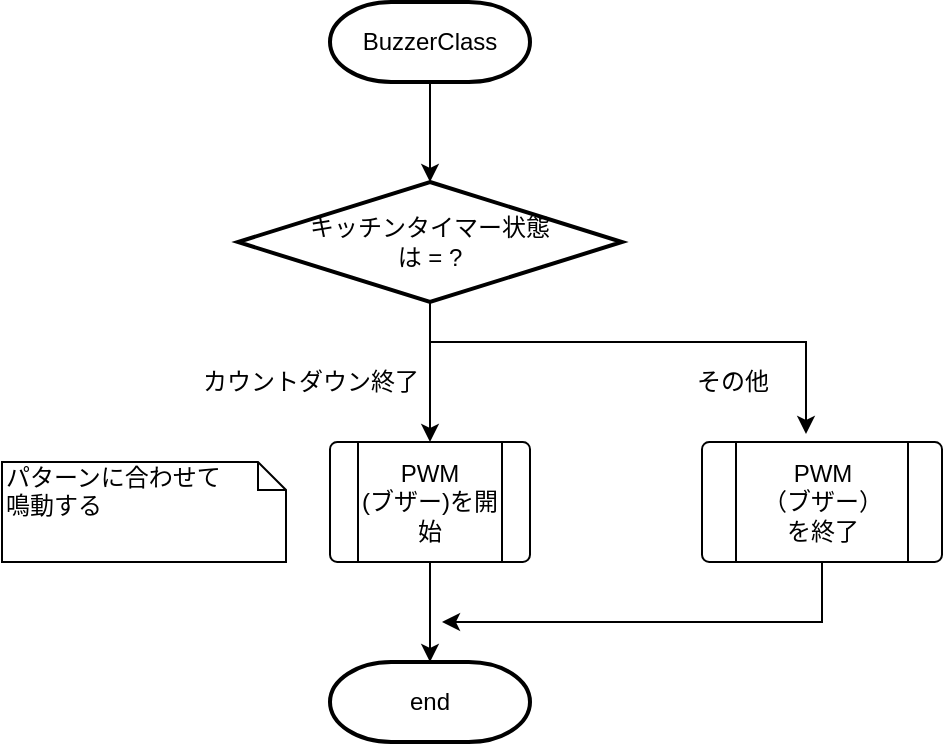 <mxfile version="13.3.9" type="device" pages="2"><diagram id="C5RBs43oDa-KdzZeNtuy" name="BuzzerClass"><mxGraphModel dx="583" dy="678" grid="1" gridSize="10" guides="1" tooltips="1" connect="1" arrows="1" fold="1" page="1" pageScale="1" pageWidth="827" pageHeight="1169" math="0" shadow="0"><root><mxCell id="WIyWlLk6GJQsqaUBKTNV-0"/><mxCell id="WIyWlLk6GJQsqaUBKTNV-1" parent="WIyWlLk6GJQsqaUBKTNV-0"/><mxCell id="_0K1-rtU-OanAJvUgACe-2" value="" style="edgeStyle=orthogonalEdgeStyle;rounded=0;orthogonalLoop=1;jettySize=auto;html=1;" parent="WIyWlLk6GJQsqaUBKTNV-1" source="_0K1-rtU-OanAJvUgACe-0" target="_0K1-rtU-OanAJvUgACe-1" edge="1"><mxGeometry relative="1" as="geometry"/></mxCell><mxCell id="_0K1-rtU-OanAJvUgACe-0" value="BuzzerClass" style="strokeWidth=2;html=1;shape=mxgraph.flowchart.terminator;whiteSpace=wrap;" parent="WIyWlLk6GJQsqaUBKTNV-1" vertex="1"><mxGeometry x="364" y="70" width="100" height="40" as="geometry"/></mxCell><mxCell id="_0K1-rtU-OanAJvUgACe-3" value="" style="edgeStyle=orthogonalEdgeStyle;rounded=0;orthogonalLoop=1;jettySize=auto;html=1;entryX=0.5;entryY=0;entryDx=0;entryDy=0;" parent="WIyWlLk6GJQsqaUBKTNV-1" source="_0K1-rtU-OanAJvUgACe-1" target="_0K1-rtU-OanAJvUgACe-5" edge="1"><mxGeometry relative="1" as="geometry"><mxPoint x="414" y="290" as="targetPoint"/></mxGeometry></mxCell><mxCell id="_0K1-rtU-OanAJvUgACe-9" style="edgeStyle=orthogonalEdgeStyle;rounded=0;orthogonalLoop=1;jettySize=auto;html=1;entryX=0.43;entryY=-0.067;entryDx=0;entryDy=0;entryPerimeter=0;" parent="WIyWlLk6GJQsqaUBKTNV-1" source="_0K1-rtU-OanAJvUgACe-1" target="MCy1KAi-SVNo_1v7zD-N-0" edge="1"><mxGeometry relative="1" as="geometry"><mxPoint x="414" y="370" as="targetPoint"/><Array as="points"><mxPoint x="414" y="240"/><mxPoint x="602" y="240"/><mxPoint x="602" y="286"/></Array></mxGeometry></mxCell><mxCell id="_0K1-rtU-OanAJvUgACe-1" value="キッチンタイマー状態&lt;br&gt;は = ?" style="strokeWidth=2;html=1;shape=mxgraph.flowchart.decision;whiteSpace=wrap;" parent="WIyWlLk6GJQsqaUBKTNV-1" vertex="1"><mxGeometry x="318" y="160" width="192" height="60" as="geometry"/></mxCell><mxCell id="_0K1-rtU-OanAJvUgACe-4" value="カウントダウン終了" style="text;html=1;align=center;verticalAlign=middle;resizable=0;points=[];autosize=1;" parent="WIyWlLk6GJQsqaUBKTNV-1" vertex="1"><mxGeometry x="294" y="250" width="120" height="20" as="geometry"/></mxCell><mxCell id="_0K1-rtU-OanAJvUgACe-8" value="" style="edgeStyle=orthogonalEdgeStyle;rounded=0;orthogonalLoop=1;jettySize=auto;html=1;" parent="WIyWlLk6GJQsqaUBKTNV-1" source="_0K1-rtU-OanAJvUgACe-5" target="_0K1-rtU-OanAJvUgACe-7" edge="1"><mxGeometry relative="1" as="geometry"/></mxCell><mxCell id="_0K1-rtU-OanAJvUgACe-5" value="&lt;span&gt;PWM&lt;br&gt;(ブザー)を開始&lt;/span&gt;" style="verticalLabelPosition=middle;verticalAlign=middle;html=1;shape=process;whiteSpace=wrap;rounded=1;size=0.14;arcSize=6;labelPosition=center;align=center;" parent="WIyWlLk6GJQsqaUBKTNV-1" vertex="1"><mxGeometry x="364" y="290" width="100" height="60" as="geometry"/></mxCell><mxCell id="_0K1-rtU-OanAJvUgACe-7" value="end" style="strokeWidth=2;html=1;shape=mxgraph.flowchart.terminator;whiteSpace=wrap;" parent="WIyWlLk6GJQsqaUBKTNV-1" vertex="1"><mxGeometry x="364" y="400" width="100" height="40" as="geometry"/></mxCell><mxCell id="_0K1-rtU-OanAJvUgACe-11" value="その他" style="text;html=1;align=center;verticalAlign=middle;resizable=0;points=[];autosize=1;" parent="WIyWlLk6GJQsqaUBKTNV-1" vertex="1"><mxGeometry x="540" y="250" width="50" height="20" as="geometry"/></mxCell><mxCell id="MCy1KAi-SVNo_1v7zD-N-1" style="edgeStyle=orthogonalEdgeStyle;rounded=0;orthogonalLoop=1;jettySize=auto;html=1;" parent="WIyWlLk6GJQsqaUBKTNV-1" source="MCy1KAi-SVNo_1v7zD-N-0" edge="1"><mxGeometry relative="1" as="geometry"><mxPoint x="420" y="380" as="targetPoint"/><Array as="points"><mxPoint x="610" y="380"/></Array></mxGeometry></mxCell><mxCell id="MCy1KAi-SVNo_1v7zD-N-0" value="PWM&lt;br&gt;（ブザー）&lt;br&gt;を終了" style="verticalLabelPosition=middle;verticalAlign=middle;html=1;shape=process;whiteSpace=wrap;rounded=1;size=0.14;arcSize=6;labelPosition=center;align=center;" parent="WIyWlLk6GJQsqaUBKTNV-1" vertex="1"><mxGeometry x="550" y="290" width="120" height="60" as="geometry"/></mxCell><mxCell id="9cnLYITcwKzwWMpKD9Zf-1" value="パターンに合わせて&lt;br&gt;鳴動する" style="shape=note;whiteSpace=wrap;html=1;size=14;verticalAlign=top;align=left;spacingTop=-6;" vertex="1" parent="WIyWlLk6GJQsqaUBKTNV-1"><mxGeometry x="200" y="300" width="142" height="50" as="geometry"/></mxCell></root></mxGraphModel></diagram><diagram id="WRzx_FG_kZL3RZoISGMV" name="変更履歴"><mxGraphModel dx="483" dy="561" grid="1" gridSize="10" guides="1" tooltips="1" connect="1" arrows="1" fold="1" page="1" pageScale="1" pageWidth="827" pageHeight="1169" math="0" shadow="0"><root><mxCell id="seFOEHNESaEK2T1lmmrz-0"/><mxCell id="seFOEHNESaEK2T1lmmrz-1" parent="seFOEHNESaEK2T1lmmrz-0"/><mxCell id="seFOEHNESaEK2T1lmmrz-3" value="変更履歴&lt;br&gt;&lt;br&gt;v0.2&lt;br&gt;&lt;br&gt;鳴動をPMWで行うように変更&lt;br&gt;変更履歴を追加" style="shape=note;whiteSpace=wrap;html=1;size=14;verticalAlign=top;align=left;spacingTop=-6;" vertex="1" parent="seFOEHNESaEK2T1lmmrz-1"><mxGeometry x="200" y="90" width="100" height="100" as="geometry"/></mxCell></root></mxGraphModel></diagram></mxfile>